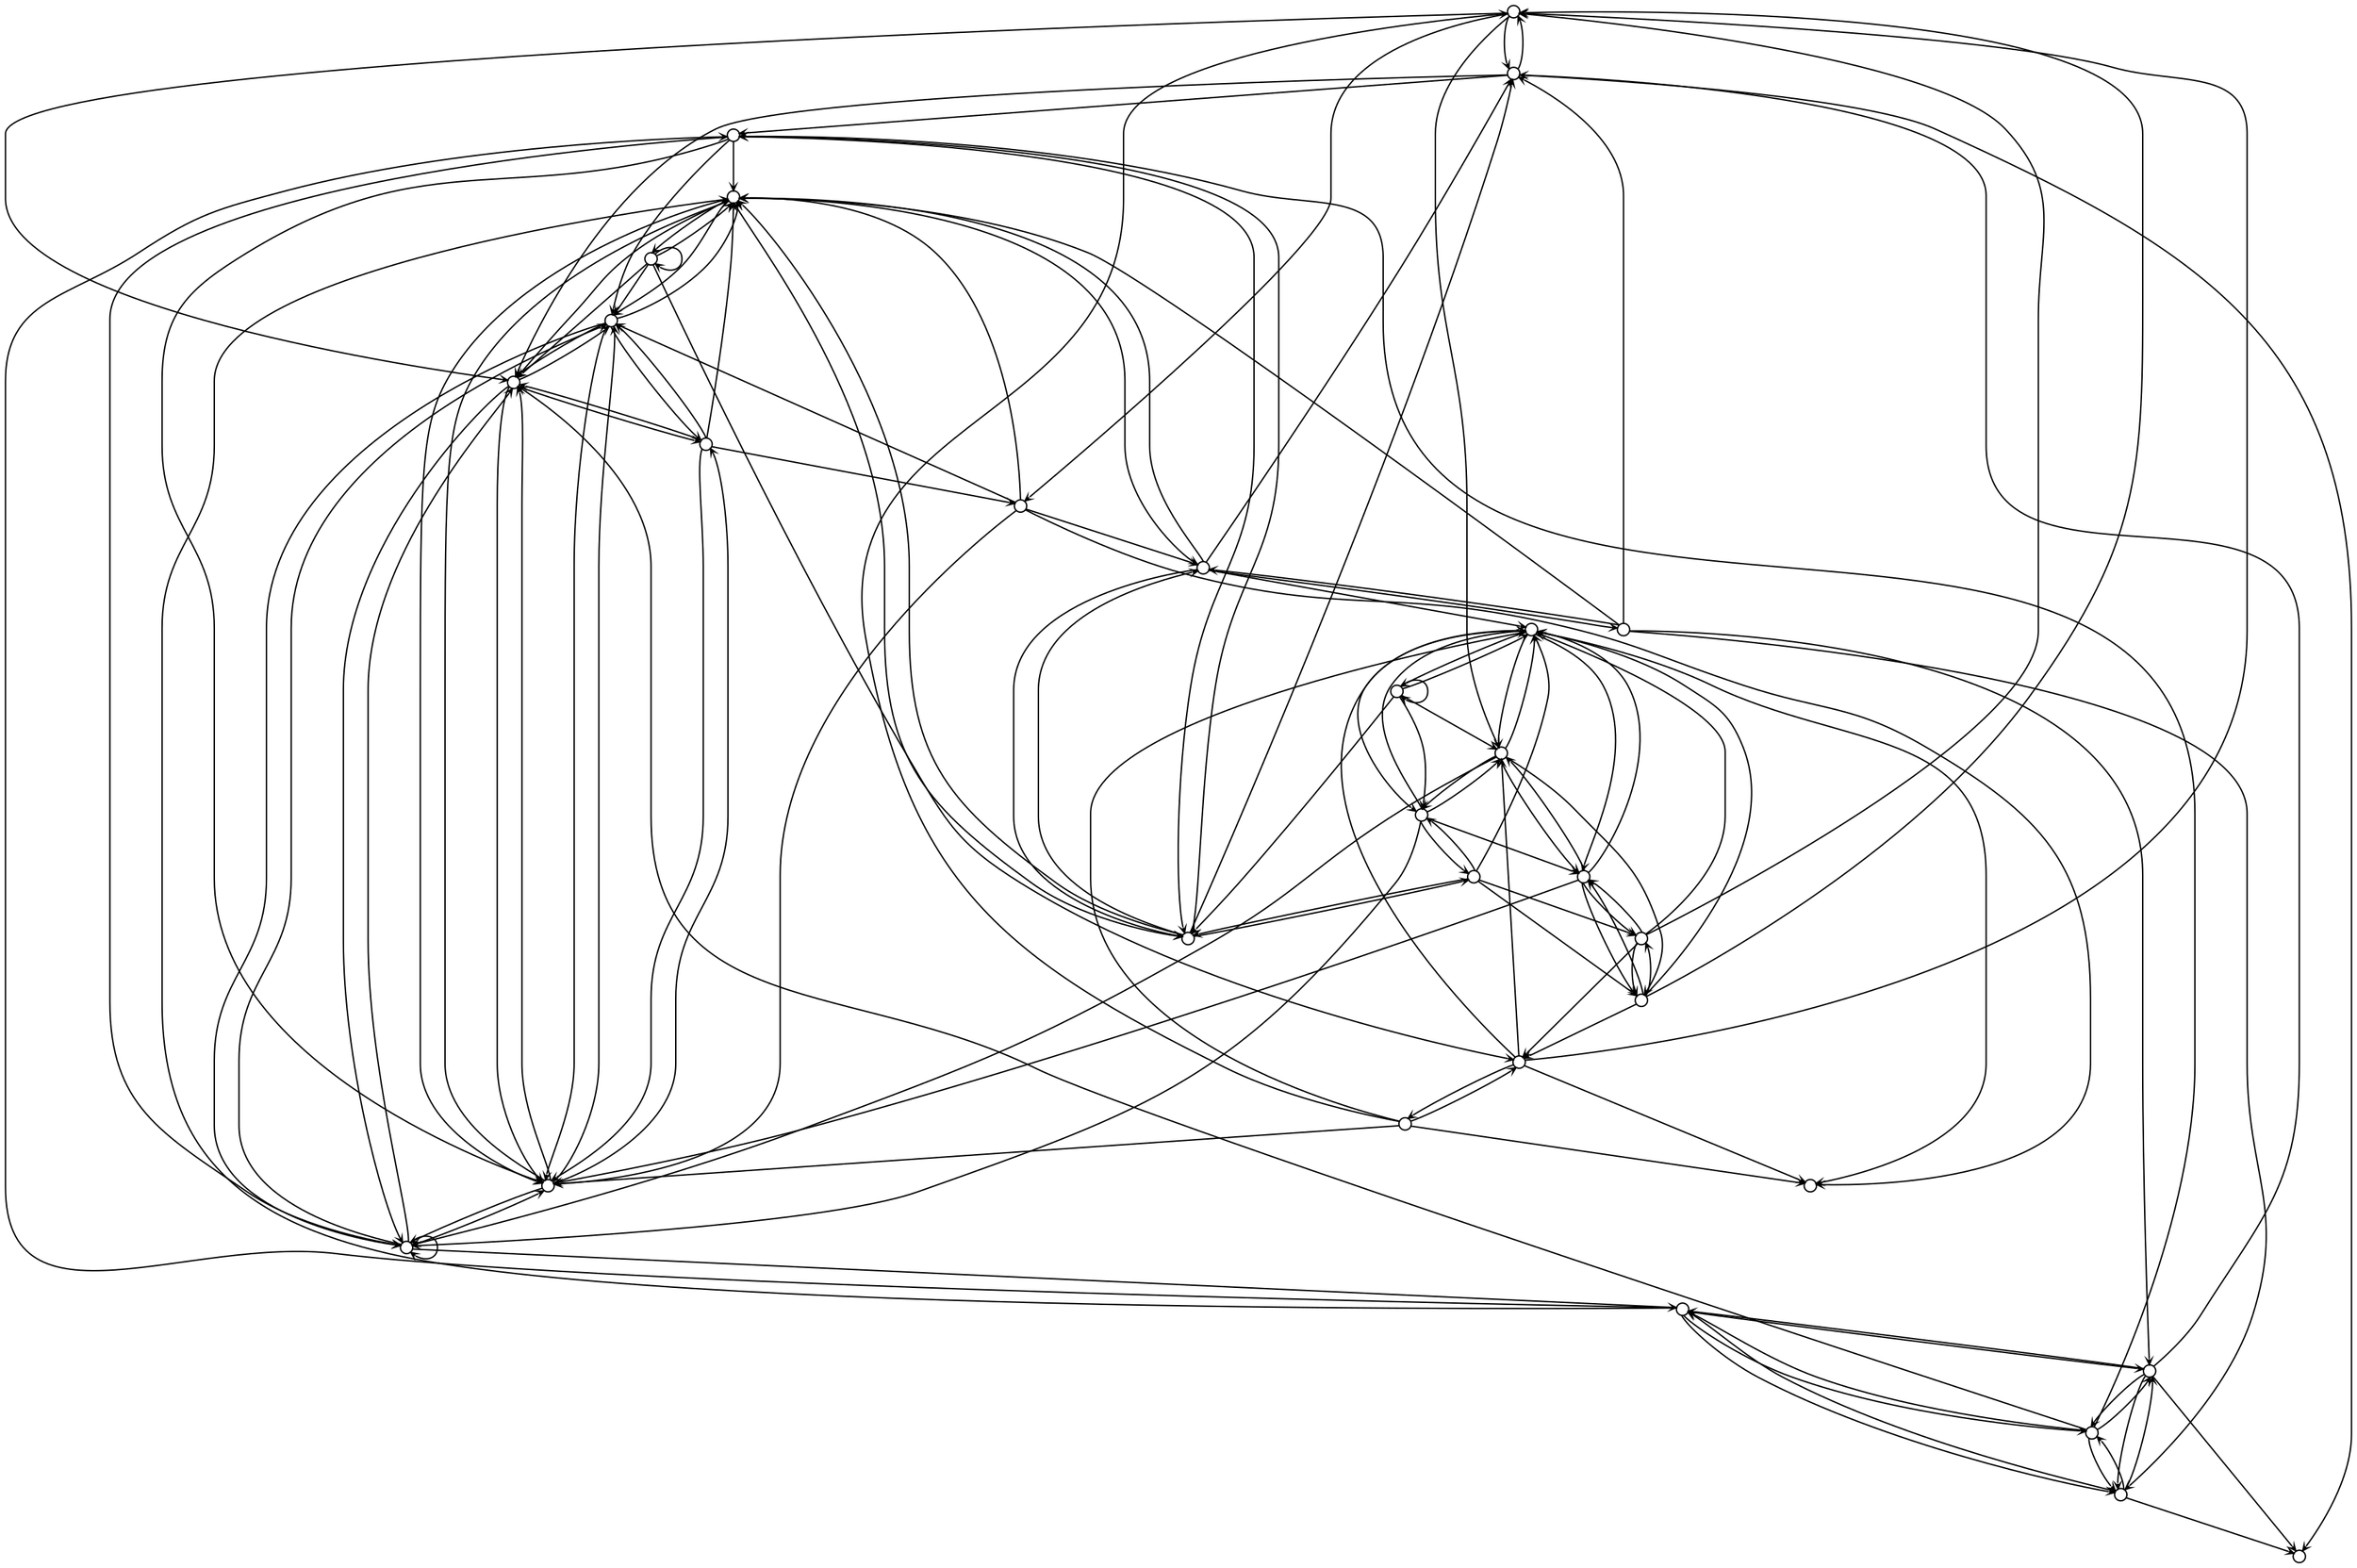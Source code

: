 digraph{
    node [label="",shape=circle,height=0.12,width=0.12];
    edge [arrowhead=open,arrowsize=.4];
node1 -> node2
node1 -> node9
node1 -> node22
node1 -> node24
node2 -> node1
node2 -> node8
node2 -> node9
node2 -> node13
node3 -> node9
node3 -> node20
node3 -> node24
node3 -> node30
node3 -> node31
node5 -> node7
node5 -> node8
node5 -> node23
node5 -> node27
node6 -> node6
node6 -> node7
node6 -> node9
node6 -> node30
node6 -> node31
node7 -> node5
node7 -> node13
node7 -> node20
node7 -> node23
node7 -> node27
node9 -> node3
node9 -> node6
node9 -> node20
node9 -> node30
node9 -> node31
node10 -> node11
node10 -> node12
node10 -> node14
node10 -> node17
node10 -> node28
node11 -> node6
node11 -> node10
node11 -> node22
node11 -> node25
node11 -> node28
node12 -> node1
node12 -> node14
node12 -> node25
node12 -> node28
node12 -> node29
node13 -> node6
node13 -> node17
node13 -> node20
node13 -> node30
node13 -> node31
node14 -> node1
node14 -> node12
node14 -> node25
node14 -> node28
node14 -> node29
node15 -> node2
node15 -> node5
node15 -> node20
node15 -> node26
node15 -> node27
node16 -> node11
node16 -> node16
node16 -> node17
node16 -> node22
node16 -> node28
node17 -> node2
node17 -> node10
node17 -> node13
node17 -> node20
node17 -> node26
node19 -> node9
node19 -> node19
node19 -> node20
node19 -> node29
node19 -> node30
node20 -> node17
node20 -> node19
node20 -> node26
node20 -> node30
node20 -> node31
node21 -> node1
node21 -> node18
node21 -> node28
node21 -> node29
node21 -> node31
node22 -> node6
node22 -> node11
node22 -> node12
node22 -> node25
node22 -> node28
node23 -> node5
node23 -> node7
node23 -> node9
node23 -> node13
node23 -> node27
node24 -> node18
node24 -> node20
node24 -> node26
node24 -> node30
node24 -> node31
node25 -> node12
node25 -> node14
node25 -> node22
node25 -> node28
node25 -> node31
node26 -> node2
node26 -> node15
node26 -> node17
node26 -> node20
node26 -> node28
node27 -> node2
node27 -> node5
node27 -> node7
node27 -> node8
node27 -> node23
node28 -> node11
node28 -> node16
node28 -> node18
node28 -> node22
node28 -> node25
node29 -> node1
node29 -> node18
node29 -> node21
node29 -> node22
node29 -> node28
node30 -> node3
node30 -> node6
node30 -> node9
node30 -> node20
node30 -> node31
node31 -> node3
node31 -> node6
node31 -> node9
node31 -> node20
node31 -> node30
}
